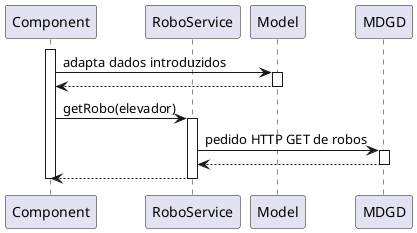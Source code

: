 @startuml vp3

participant Component as comp
participant RoboService as svc
participant Model as model
participant MDGD as mdgd

activate comp
comp -> model : adapta dados introduzidos 
activate model
model --> comp
deactivate model
comp -> svc : getRobo(elevador)
activate svc
svc -> mdgd : pedido HTTP GET de robos
activate mdgd
mdgd --> svc
deactivate mdgd
svc --> comp
deactivate svc
deactivate comp

@enduml